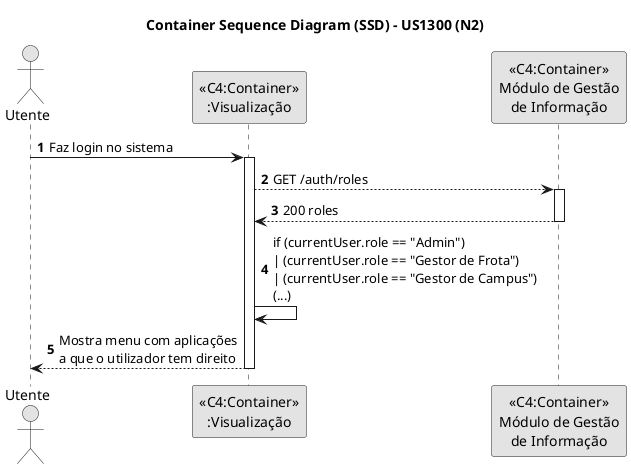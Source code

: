 @startuml
skinparam monochrome true
skinparam packageStyle rectangle
skinparam shadowing false

title Container Sequence Diagram (SSD) - US1300 (N2)

autonumber

actor "Utente"

"Utente" -> "<<C4:Container>>\n:Visualização": Faz login no sistema
activate "<<C4:Container>>\n:Visualização"
"<<C4:Container>>\n:Visualização" --> "<<C4:Container>>\nMódulo de Gestão\nde Informação": GET /auth/roles
activate "<<C4:Container>>\nMódulo de Gestão\nde Informação"
"<<C4:Container>>\nMódulo de Gestão\nde Informação" --> "<<C4:Container>>\n:Visualização": 200 roles
deactivate "<<C4:Container>>\nMódulo de Gestão\nde Informação"
"<<C4:Container>>\n:Visualização" -> "<<C4:Container>>\n:Visualização": if (currentUser.role == "Admin")\n| (currentUser.role == "Gestor de Frota")\n| (currentUser.role == "Gestor de Campus")\n(...)
"Utente" <-- "<<C4:Container>>\n:Visualização": Mostra menu com aplicações\na que o utilizador tem direito
deactivate "<<C4:Container>>\n:Visualização"

@enduml